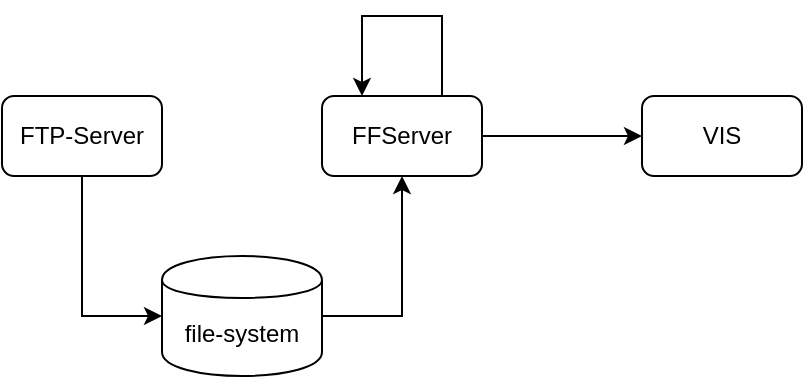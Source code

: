 <mxfile version="12.5.5" type="github">
  <diagram id="rk1Ur_PQ3VQTFEX3qdEk" name="Page-1">
    <mxGraphModel dx="936" dy="544" grid="1" gridSize="10" guides="1" tooltips="1" connect="1" arrows="1" fold="1" page="1" pageScale="1" pageWidth="827" pageHeight="1169" background="none" math="0" shadow="0">
      <root>
        <mxCell id="0"/>
        <mxCell id="1" parent="0"/>
        <mxCell id="Tt28HrMjvb1jJENj6p1V-5" style="edgeStyle=orthogonalEdgeStyle;rounded=0;orthogonalLoop=1;jettySize=auto;html=1;exitX=0.5;exitY=1;exitDx=0;exitDy=0;entryX=0;entryY=0.5;entryDx=0;entryDy=0;" edge="1" parent="1" source="Tt28HrMjvb1jJENj6p1V-2" target="Tt28HrMjvb1jJENj6p1V-4">
          <mxGeometry relative="1" as="geometry"/>
        </mxCell>
        <mxCell id="Tt28HrMjvb1jJENj6p1V-2" value="FTP-Server" style="rounded=1;whiteSpace=wrap;html=1;" vertex="1" parent="1">
          <mxGeometry x="120" y="200" width="80" height="40" as="geometry"/>
        </mxCell>
        <mxCell id="Tt28HrMjvb1jJENj6p1V-8" style="edgeStyle=orthogonalEdgeStyle;rounded=0;orthogonalLoop=1;jettySize=auto;html=1;exitX=1;exitY=0.5;exitDx=0;exitDy=0;entryX=0;entryY=0.5;entryDx=0;entryDy=0;" edge="1" parent="1" source="Tt28HrMjvb1jJENj6p1V-3" target="Tt28HrMjvb1jJENj6p1V-7">
          <mxGeometry relative="1" as="geometry"/>
        </mxCell>
        <mxCell id="Tt28HrMjvb1jJENj6p1V-3" value="FFServer" style="rounded=1;whiteSpace=wrap;html=1;" vertex="1" parent="1">
          <mxGeometry x="280" y="200" width="80" height="40" as="geometry"/>
        </mxCell>
        <mxCell id="Tt28HrMjvb1jJENj6p1V-6" style="edgeStyle=orthogonalEdgeStyle;rounded=0;orthogonalLoop=1;jettySize=auto;html=1;exitX=1;exitY=0.5;exitDx=0;exitDy=0;entryX=0.5;entryY=1;entryDx=0;entryDy=0;" edge="1" parent="1" source="Tt28HrMjvb1jJENj6p1V-4" target="Tt28HrMjvb1jJENj6p1V-3">
          <mxGeometry relative="1" as="geometry"/>
        </mxCell>
        <mxCell id="Tt28HrMjvb1jJENj6p1V-4" value="file-system" style="shape=cylinder;whiteSpace=wrap;html=1;boundedLbl=1;backgroundOutline=1;" vertex="1" parent="1">
          <mxGeometry x="200" y="280" width="80" height="60" as="geometry"/>
        </mxCell>
        <mxCell id="Tt28HrMjvb1jJENj6p1V-7" value="VIS" style="rounded=1;whiteSpace=wrap;html=1;" vertex="1" parent="1">
          <mxGeometry x="440" y="200" width="80" height="40" as="geometry"/>
        </mxCell>
        <mxCell id="Tt28HrMjvb1jJENj6p1V-9" style="edgeStyle=orthogonalEdgeStyle;rounded=0;orthogonalLoop=1;jettySize=auto;html=1;exitX=0.75;exitY=0;exitDx=0;exitDy=0;entryX=0.25;entryY=0;entryDx=0;entryDy=0;" edge="1" parent="1" source="Tt28HrMjvb1jJENj6p1V-3" target="Tt28HrMjvb1jJENj6p1V-3">
          <mxGeometry relative="1" as="geometry">
            <Array as="points">
              <mxPoint x="340" y="160"/>
              <mxPoint x="300" y="160"/>
            </Array>
          </mxGeometry>
        </mxCell>
      </root>
    </mxGraphModel>
  </diagram>
</mxfile>
